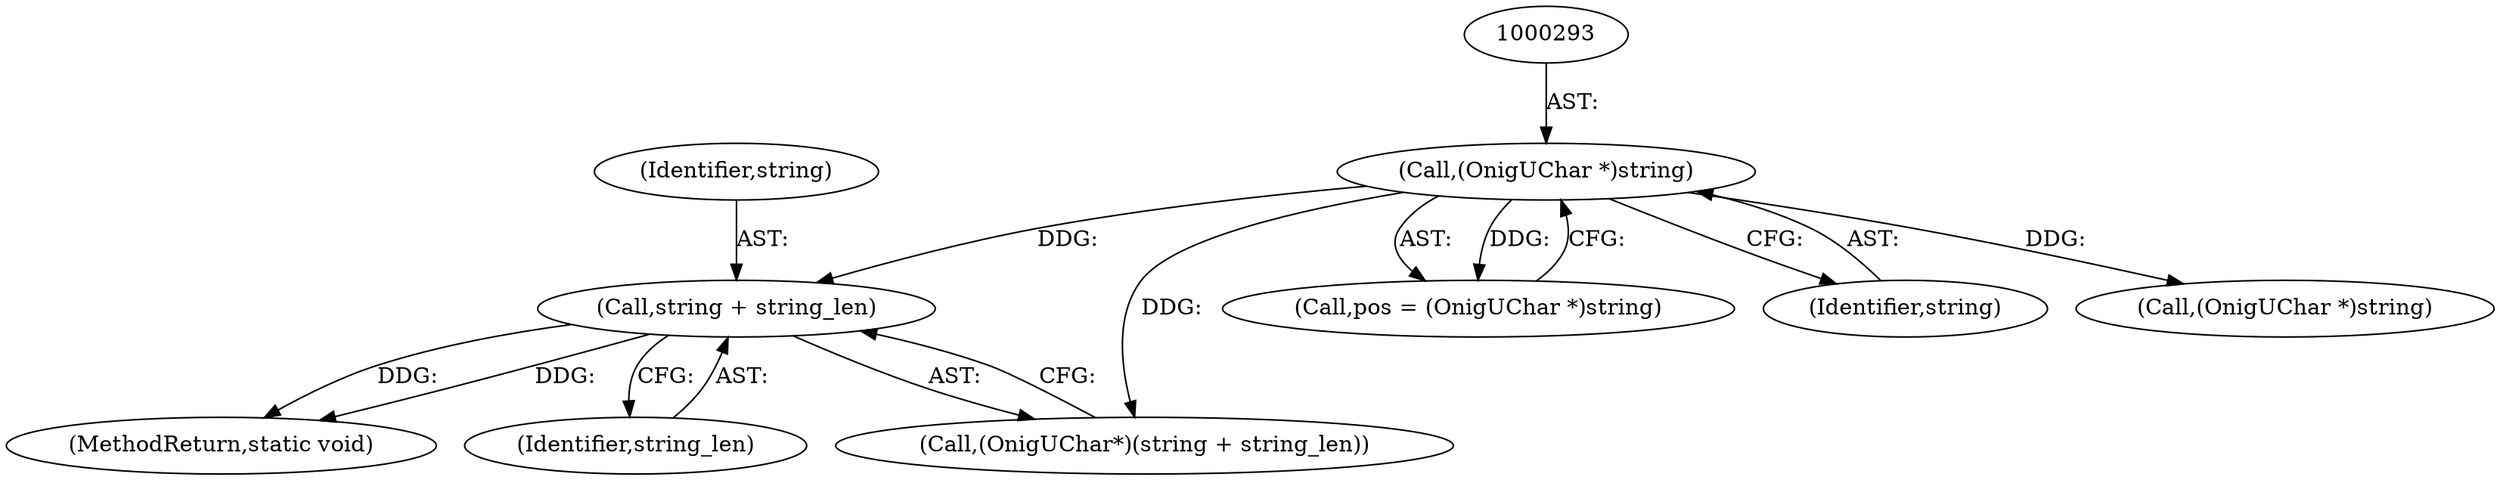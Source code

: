 digraph "0_php-src_5b597a2e5b28e2d5a52fc1be13f425f08f47cb62?w=1_1@pointer" {
"1000299" [label="(Call,string + string_len)"];
"1000292" [label="(Call,(OnigUChar *)string)"];
"1000290" [label="(Call,pos = (OnigUChar *)string)"];
"1000744" [label="(MethodReturn,static void)"];
"1000292" [label="(Call,(OnigUChar *)string)"];
"1000294" [label="(Identifier,string)"];
"1000301" [label="(Identifier,string_len)"];
"1000299" [label="(Call,string + string_len)"];
"1000300" [label="(Identifier,string)"];
"1000314" [label="(Call,(OnigUChar *)string)"];
"1000297" [label="(Call,(OnigUChar*)(string + string_len))"];
"1000299" -> "1000297"  [label="AST: "];
"1000299" -> "1000301"  [label="CFG: "];
"1000300" -> "1000299"  [label="AST: "];
"1000301" -> "1000299"  [label="AST: "];
"1000297" -> "1000299"  [label="CFG: "];
"1000299" -> "1000744"  [label="DDG: "];
"1000299" -> "1000744"  [label="DDG: "];
"1000292" -> "1000299"  [label="DDG: "];
"1000292" -> "1000290"  [label="AST: "];
"1000292" -> "1000294"  [label="CFG: "];
"1000293" -> "1000292"  [label="AST: "];
"1000294" -> "1000292"  [label="AST: "];
"1000290" -> "1000292"  [label="CFG: "];
"1000292" -> "1000290"  [label="DDG: "];
"1000292" -> "1000297"  [label="DDG: "];
"1000292" -> "1000314"  [label="DDG: "];
}

